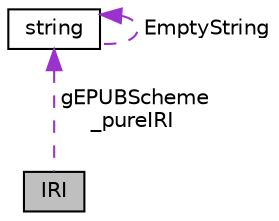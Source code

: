 digraph "IRI"
{
  edge [fontname="Helvetica",fontsize="10",labelfontname="Helvetica",labelfontsize="10"];
  node [fontname="Helvetica",fontsize="10",shape=record];
  Node1 [label="IRI",height=0.2,width=0.4,color="black", fillcolor="grey75", style="filled" fontcolor="black"];
  Node2 -> Node1 [dir="back",color="darkorchid3",fontsize="10",style="dashed",label=" gEPUBScheme\n_pureIRI" ,fontname="Helvetica"];
  Node2 [label="string",height=0.2,width=0.4,color="black", fillcolor="white", style="filled",URL="$classstring.xhtml"];
  Node2 -> Node2 [dir="back",color="darkorchid3",fontsize="10",style="dashed",label=" EmptyString" ,fontname="Helvetica"];
}

